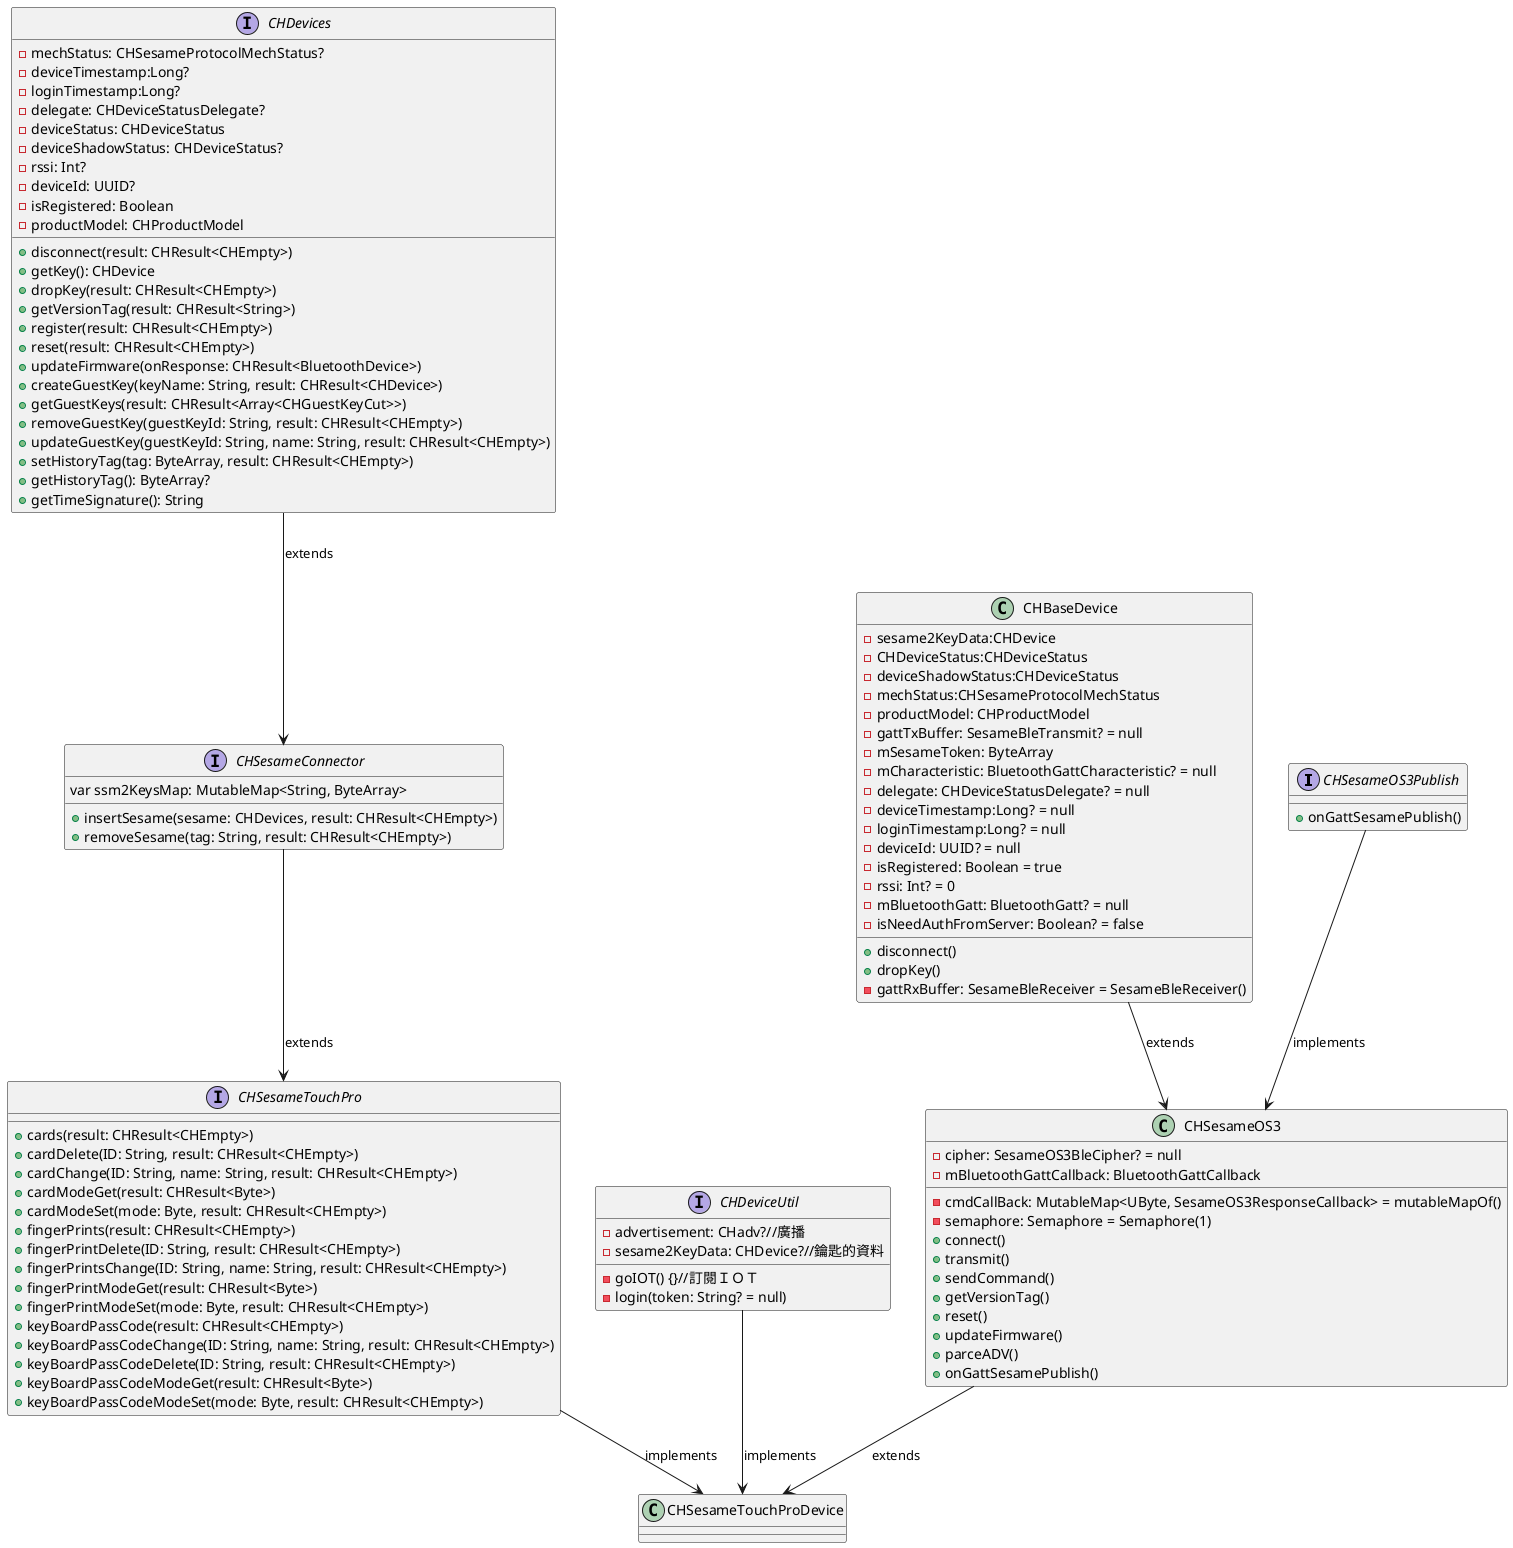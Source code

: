 @startuml
interface CHSesameOS3Publish {
  +onGattSesamePublish()
}

class CHBaseDevice{
+disconnect()
+dropKey()
-sesame2KeyData:CHDevice
-CHDeviceStatus:CHDeviceStatus
-deviceShadowStatus:CHDeviceStatus
-mechStatus:CHSesameProtocolMechStatus
-   productModel: CHProductModel
- gattRxBuffer: SesameBleReceiver = SesameBleReceiver() 
- gattTxBuffer: SesameBleTransmit? = null 
- mSesameToken: ByteArray
    - mCharacteristic: BluetoothGattCharacteristic? = null 
    - delegate: CHDeviceStatusDelegate? = null
    - deviceTimestamp:Long? = null
    - loginTimestamp:Long? = null
    - deviceId: UUID? = null
    - isRegistered: Boolean = true
    - rssi: Int? = 0
    - mBluetoothGatt: BluetoothGatt? = null
    - isNeedAuthFromServer: Boolean? = false
}


class CHSesameOS3 {
    - cipher: SesameOS3BleCipher? = null
    - cmdCallBack: MutableMap<UByte, SesameOS3ResponseCallback> = mutableMapOf()
    - semaphore: Semaphore = Semaphore(1)
- mBluetoothGattCallback: BluetoothGattCallback
  +connect()
  +transmit()
  +sendCommand()
  +getVersionTag()
  +reset()
  +updateFirmware()
  +parceADV()
  +onGattSesamePublish()
}

interface CHDevices{
- mechStatus: CHSesameProtocolMechStatus?
    - deviceTimestamp:Long?
    - loginTimestamp:Long?
    - delegate: CHDeviceStatusDelegate?
    - deviceStatus: CHDeviceStatus
    - deviceShadowStatus: CHDeviceStatus?
    - rssi: Int?
    - deviceId: UUID?
    - isRegistered: Boolean
    - productModel: CHProductModel
         + disconnect(result: CHResult<CHEmpty>)
    + getKey(): CHDevice 
    + dropKey(result: CHResult<CHEmpty>)
    + getVersionTag(result: CHResult<String>)
    + register(result: CHResult<CHEmpty>)
    + reset(result: CHResult<CHEmpty>)
    + updateFirmware(onResponse: CHResult<BluetoothDevice>)
    + createGuestKey(keyName: String, result: CHResult<CHDevice>) 
    + getGuestKeys(result: CHResult<Array<CHGuestKeyCut>>)
    + removeGuestKey(guestKeyId: String, result: CHResult<CHEmpty>) 
    + updateGuestKey(guestKeyId: String, name: String, result: CHResult<CHEmpty>)
    + setHistoryTag(tag: ByteArray, result: CHResult<CHEmpty>) 
    + getHistoryTag(): ByteArray? 
    + getTimeSignature(): String 
}

class CHSesameTouchProDevice{

}
interface CHDeviceUtil{
 - advertisement: CHadv?//廣播
    - sesame2KeyData: CHDevice?//鑰匙的資料
    - goIOT() {}//訂閱ＩＯＴ
    - login(token: String? = null)
}

interface CHSesameTouchPro  {
    + cards(result: CHResult<CHEmpty>)
    + cardDelete(ID: String, result: CHResult<CHEmpty>)
    + cardChange(ID: String, name: String, result: CHResult<CHEmpty>)
    + cardModeGet(result: CHResult<Byte>)
    + cardModeSet(mode: Byte, result: CHResult<CHEmpty>)
    + fingerPrints(result: CHResult<CHEmpty>)
    + fingerPrintDelete(ID: String, result: CHResult<CHEmpty>)
    + fingerPrintsChange(ID: String, name: String, result: CHResult<CHEmpty>)
    + fingerPrintModeGet(result: CHResult<Byte>)
    + fingerPrintModeSet(mode: Byte, result: CHResult<CHEmpty>)
    + keyBoardPassCode(result: CHResult<CHEmpty>)
    + keyBoardPassCodeChange(ID: String, name: String, result: CHResult<CHEmpty>)
    + keyBoardPassCodeDelete(ID: String, result: CHResult<CHEmpty>)
    + keyBoardPassCodeModeGet(result: CHResult<Byte>)
    + keyBoardPassCodeModeSet(mode: Byte, result: CHResult<CHEmpty>)

}
interface CHSesameConnector  {
    var ssm2KeysMap: MutableMap<String, ByteArray>
    + insertSesame(sesame: CHDevices, result: CHResult<CHEmpty>)
    + removeSesame(tag: String, result: CHResult<CHEmpty>)
}
CHSesameOS3Publish --> CHSesameOS3 :implements
CHBaseDevice --> CHSesameOS3 :extends


CHDevices -->CHSesameConnector:extends
CHSesameConnector -->CHSesameTouchPro:extends
CHSesameTouchPro -->CHSesameTouchProDevice:implements
CHDeviceUtil -->CHSesameTouchProDevice:implements
CHSesameOS3 -->CHSesameTouchProDevice:extends


@enduml
